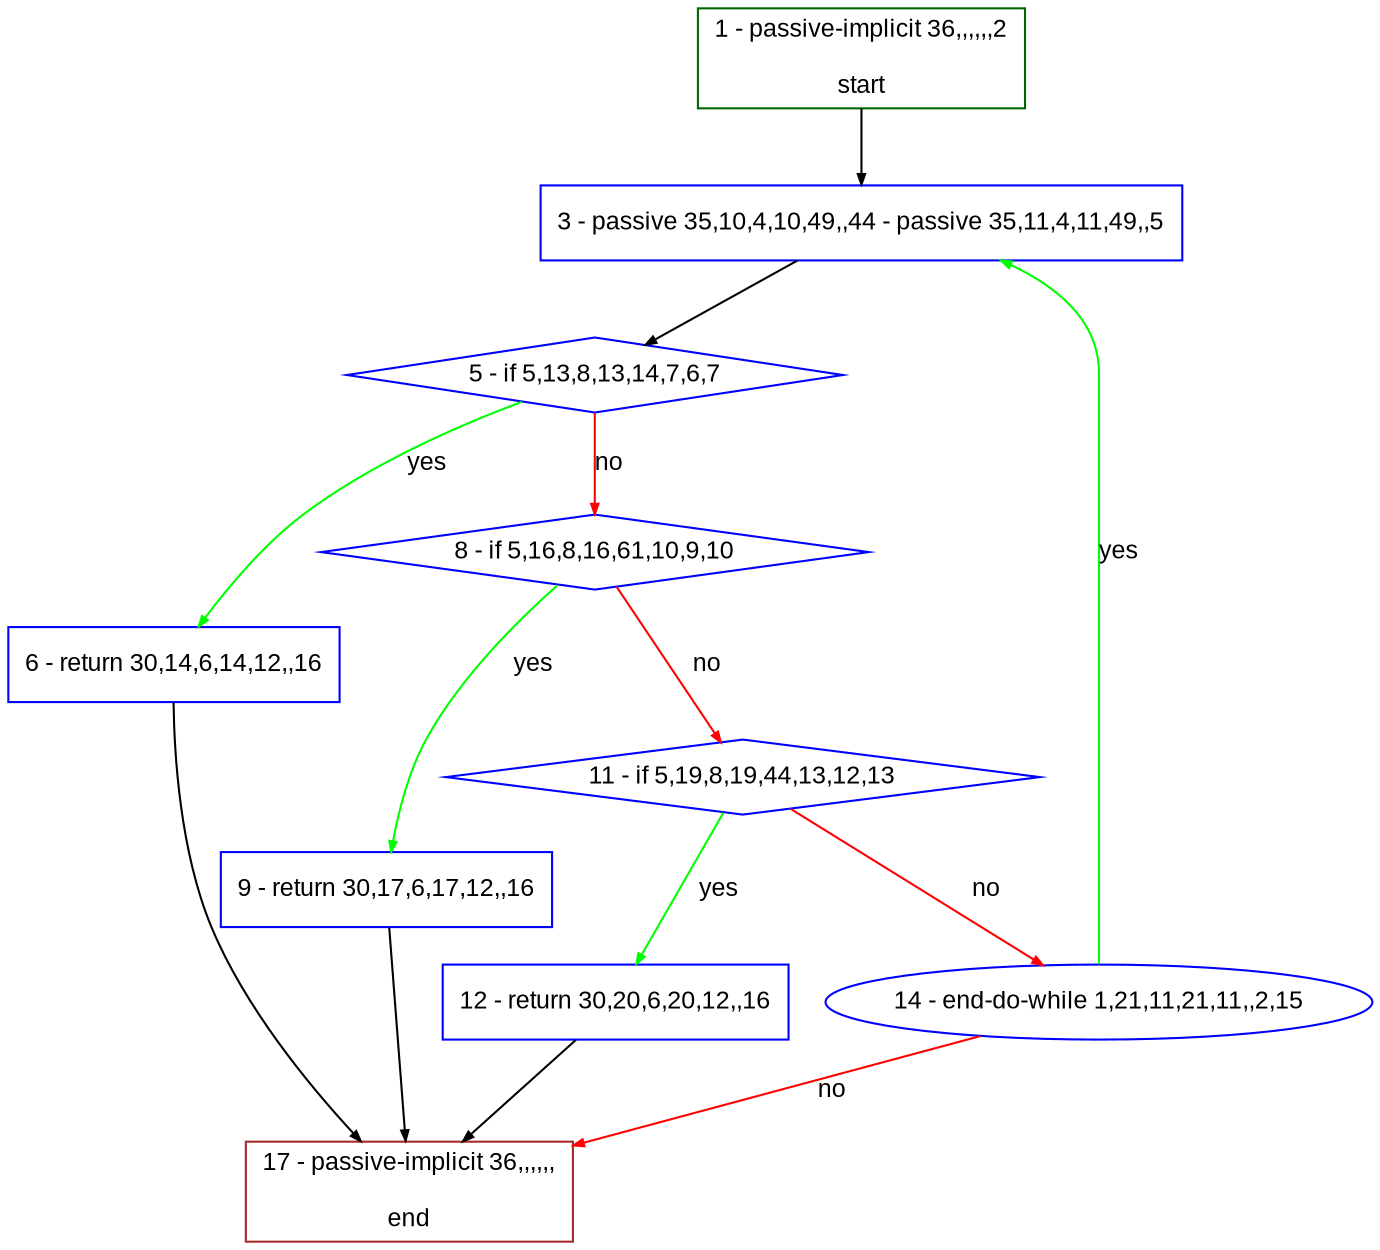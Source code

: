 digraph "" {
  graph [bgcolor="white", fillcolor="#FFFFCC", pack="true", packmode="clust", fontname="Arial", label="", fontsize="12", compound="true", style="rounded,filled"];
  node [node_initialized="no", fillcolor="white", fontname="Arial", label="", color="grey", fontsize="12", fixedsize="false", compound="true", shape="rectangle", style="filled"];
  edge [arrowtail="none", lhead="", fontcolor="black", fontname="Arial", label="", color="black", fontsize="12", arrowhead="normal", arrowsize="0.5", compound="true", ltail="", dir="forward"];
  __N1 [fillcolor="#ffffff", label="3 - passive 35,10,4,10,49,,44 - passive 35,11,4,11,49,,5", color="#0000ff", shape="box", style="filled"];
  __N2 [fillcolor="#ffffff", label="1 - passive-implicit 36,,,,,,2\n\nstart", color="#006400", shape="box", style="filled"];
  __N3 [fillcolor="#ffffff", label="5 - if 5,13,8,13,14,7,6,7", color="#0000ff", shape="diamond", style="filled"];
  __N4 [fillcolor="#ffffff", label="6 - return 30,14,6,14,12,,16", color="#0000ff", shape="box", style="filled"];
  __N5 [fillcolor="#ffffff", label="8 - if 5,16,8,16,61,10,9,10", color="#0000ff", shape="diamond", style="filled"];
  __N6 [fillcolor="#ffffff", label="17 - passive-implicit 36,,,,,,\n\nend", color="#a52a2a", shape="box", style="filled"];
  __N7 [fillcolor="#ffffff", label="9 - return 30,17,6,17,12,,16", color="#0000ff", shape="box", style="filled"];
  __N8 [fillcolor="#ffffff", label="11 - if 5,19,8,19,44,13,12,13", color="#0000ff", shape="diamond", style="filled"];
  __N9 [fillcolor="#ffffff", label="12 - return 30,20,6,20,12,,16", color="#0000ff", shape="box", style="filled"];
  __N10 [fillcolor="#ffffff", label="14 - end-do-while 1,21,11,21,11,,2,15", color="#0000ff", shape="oval", style="filled"];
  __N2 -> __N1 [arrowtail="none", color="#000000", label="", arrowhead="normal", dir="forward"];
  __N1 -> __N3 [arrowtail="none", color="#000000", label="", arrowhead="normal", dir="forward"];
  __N3 -> __N4 [arrowtail="none", color="#00ff00", label="yes", arrowhead="normal", dir="forward"];
  __N3 -> __N5 [arrowtail="none", color="#ff0000", label="no", arrowhead="normal", dir="forward"];
  __N4 -> __N6 [arrowtail="none", color="#000000", label="", arrowhead="normal", dir="forward"];
  __N5 -> __N7 [arrowtail="none", color="#00ff00", label="yes", arrowhead="normal", dir="forward"];
  __N5 -> __N8 [arrowtail="none", color="#ff0000", label="no", arrowhead="normal", dir="forward"];
  __N7 -> __N6 [arrowtail="none", color="#000000", label="", arrowhead="normal", dir="forward"];
  __N8 -> __N9 [arrowtail="none", color="#00ff00", label="yes", arrowhead="normal", dir="forward"];
  __N8 -> __N10 [arrowtail="none", color="#ff0000", label="no", arrowhead="normal", dir="forward"];
  __N9 -> __N6 [arrowtail="none", color="#000000", label="", arrowhead="normal", dir="forward"];
  __N10 -> __N1 [arrowtail="none", color="#00ff00", label="yes", arrowhead="normal", dir="forward"];
  __N10 -> __N6 [arrowtail="none", color="#ff0000", label="no", arrowhead="normal", dir="forward"];
}
